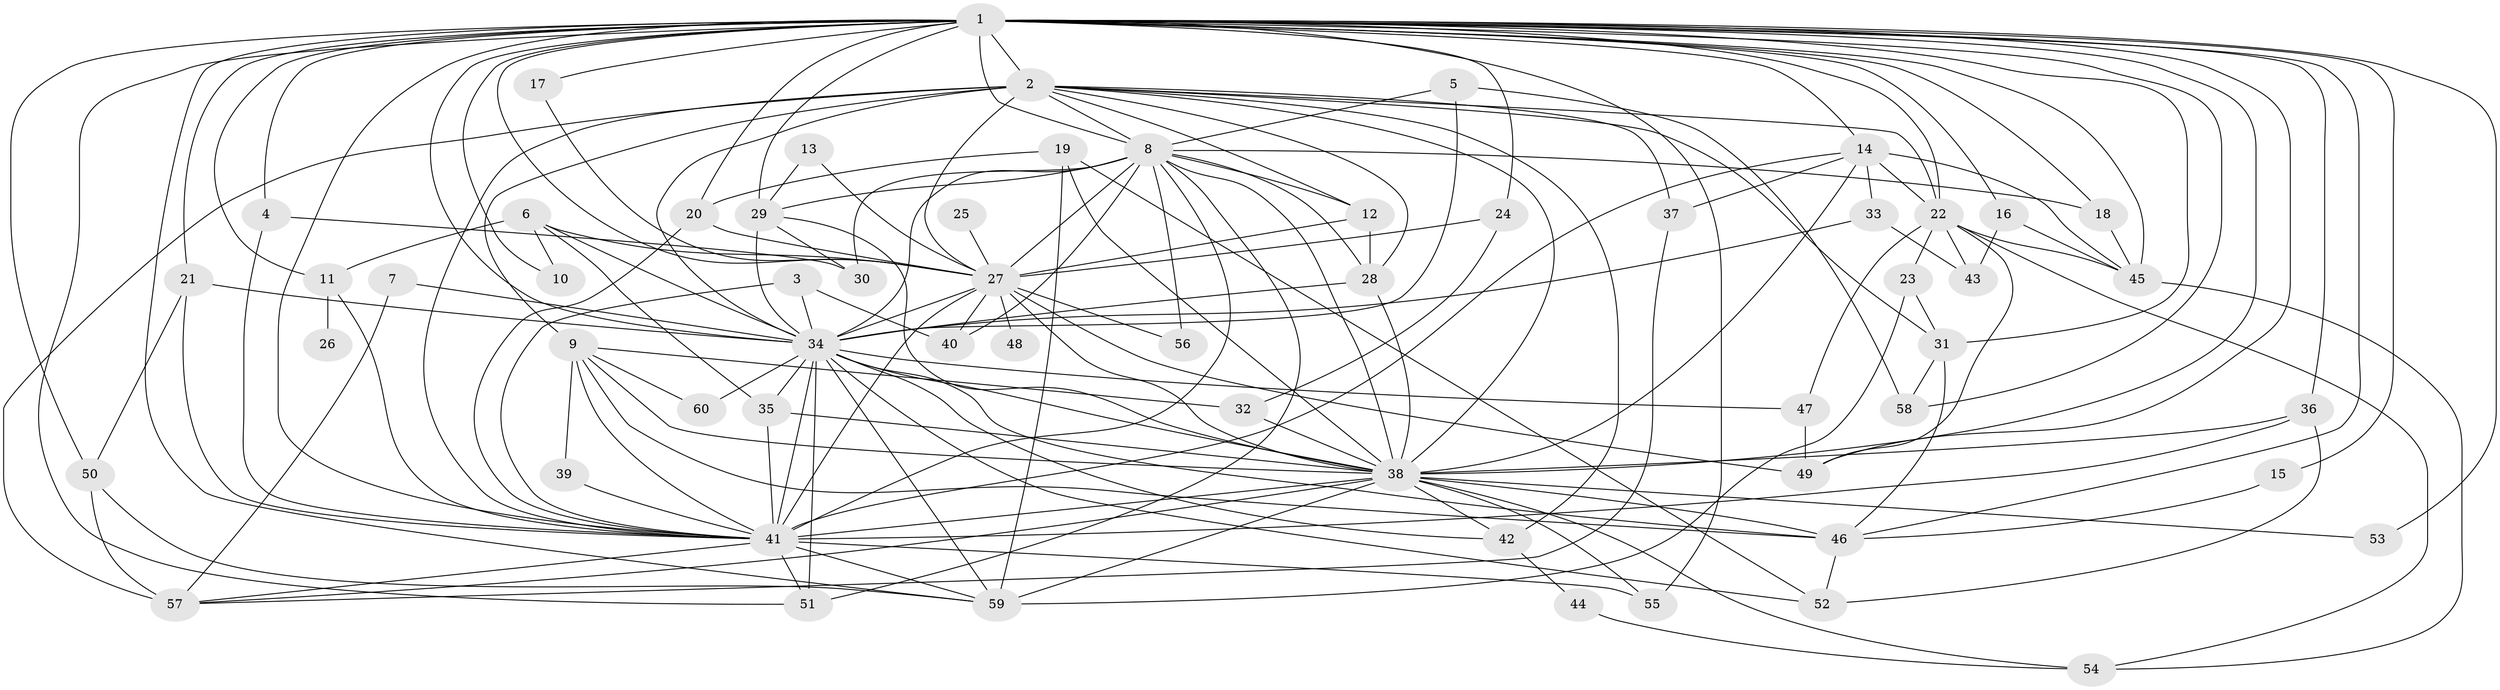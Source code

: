 // original degree distribution, {21: 0.008333333333333333, 19: 0.016666666666666666, 28: 0.016666666666666666, 27: 0.008333333333333333, 13: 0.008333333333333333, 18: 0.008333333333333333, 14: 0.008333333333333333, 25: 0.008333333333333333, 4: 0.13333333333333333, 7: 0.03333333333333333, 6: 0.03333333333333333, 5: 0.025, 3: 0.175, 2: 0.5166666666666667}
// Generated by graph-tools (version 1.1) at 2025/01/03/09/25 03:01:18]
// undirected, 60 vertices, 166 edges
graph export_dot {
graph [start="1"]
  node [color=gray90,style=filled];
  1;
  2;
  3;
  4;
  5;
  6;
  7;
  8;
  9;
  10;
  11;
  12;
  13;
  14;
  15;
  16;
  17;
  18;
  19;
  20;
  21;
  22;
  23;
  24;
  25;
  26;
  27;
  28;
  29;
  30;
  31;
  32;
  33;
  34;
  35;
  36;
  37;
  38;
  39;
  40;
  41;
  42;
  43;
  44;
  45;
  46;
  47;
  48;
  49;
  50;
  51;
  52;
  53;
  54;
  55;
  56;
  57;
  58;
  59;
  60;
  1 -- 2 [weight=4.0];
  1 -- 4 [weight=1.0];
  1 -- 8 [weight=3.0];
  1 -- 10 [weight=1.0];
  1 -- 11 [weight=1.0];
  1 -- 14 [weight=1.0];
  1 -- 15 [weight=1.0];
  1 -- 16 [weight=1.0];
  1 -- 17 [weight=1.0];
  1 -- 18 [weight=1.0];
  1 -- 20 [weight=1.0];
  1 -- 21 [weight=1.0];
  1 -- 22 [weight=1.0];
  1 -- 24 [weight=1.0];
  1 -- 27 [weight=3.0];
  1 -- 29 [weight=1.0];
  1 -- 31 [weight=1.0];
  1 -- 34 [weight=2.0];
  1 -- 36 [weight=1.0];
  1 -- 38 [weight=3.0];
  1 -- 41 [weight=4.0];
  1 -- 45 [weight=1.0];
  1 -- 46 [weight=1.0];
  1 -- 49 [weight=1.0];
  1 -- 50 [weight=1.0];
  1 -- 51 [weight=1.0];
  1 -- 53 [weight=1.0];
  1 -- 55 [weight=1.0];
  1 -- 58 [weight=1.0];
  1 -- 59 [weight=1.0];
  2 -- 8 [weight=2.0];
  2 -- 9 [weight=1.0];
  2 -- 12 [weight=1.0];
  2 -- 22 [weight=1.0];
  2 -- 27 [weight=2.0];
  2 -- 28 [weight=1.0];
  2 -- 31 [weight=1.0];
  2 -- 34 [weight=2.0];
  2 -- 37 [weight=1.0];
  2 -- 38 [weight=2.0];
  2 -- 41 [weight=4.0];
  2 -- 42 [weight=1.0];
  2 -- 57 [weight=2.0];
  3 -- 34 [weight=1.0];
  3 -- 40 [weight=1.0];
  3 -- 41 [weight=1.0];
  4 -- 30 [weight=1.0];
  4 -- 41 [weight=1.0];
  5 -- 8 [weight=1.0];
  5 -- 34 [weight=1.0];
  5 -- 58 [weight=1.0];
  6 -- 10 [weight=1.0];
  6 -- 11 [weight=1.0];
  6 -- 27 [weight=1.0];
  6 -- 34 [weight=1.0];
  6 -- 35 [weight=1.0];
  7 -- 34 [weight=1.0];
  7 -- 57 [weight=1.0];
  8 -- 12 [weight=1.0];
  8 -- 18 [weight=1.0];
  8 -- 27 [weight=1.0];
  8 -- 28 [weight=1.0];
  8 -- 29 [weight=1.0];
  8 -- 30 [weight=1.0];
  8 -- 34 [weight=1.0];
  8 -- 38 [weight=1.0];
  8 -- 40 [weight=1.0];
  8 -- 41 [weight=2.0];
  8 -- 51 [weight=1.0];
  8 -- 56 [weight=1.0];
  9 -- 32 [weight=1.0];
  9 -- 38 [weight=1.0];
  9 -- 39 [weight=1.0];
  9 -- 41 [weight=1.0];
  9 -- 46 [weight=1.0];
  9 -- 60 [weight=1.0];
  11 -- 26 [weight=1.0];
  11 -- 41 [weight=1.0];
  12 -- 27 [weight=1.0];
  12 -- 28 [weight=1.0];
  13 -- 27 [weight=1.0];
  13 -- 29 [weight=1.0];
  14 -- 22 [weight=1.0];
  14 -- 33 [weight=1.0];
  14 -- 37 [weight=1.0];
  14 -- 38 [weight=1.0];
  14 -- 41 [weight=1.0];
  14 -- 45 [weight=1.0];
  15 -- 46 [weight=1.0];
  16 -- 43 [weight=1.0];
  16 -- 45 [weight=1.0];
  17 -- 27 [weight=1.0];
  18 -- 45 [weight=1.0];
  19 -- 20 [weight=1.0];
  19 -- 38 [weight=1.0];
  19 -- 52 [weight=1.0];
  19 -- 59 [weight=1.0];
  20 -- 27 [weight=1.0];
  20 -- 41 [weight=1.0];
  21 -- 34 [weight=1.0];
  21 -- 41 [weight=1.0];
  21 -- 50 [weight=1.0];
  22 -- 23 [weight=1.0];
  22 -- 43 [weight=1.0];
  22 -- 45 [weight=1.0];
  22 -- 47 [weight=1.0];
  22 -- 49 [weight=1.0];
  22 -- 54 [weight=1.0];
  23 -- 31 [weight=1.0];
  23 -- 59 [weight=1.0];
  24 -- 27 [weight=1.0];
  24 -- 32 [weight=1.0];
  25 -- 27 [weight=1.0];
  27 -- 34 [weight=1.0];
  27 -- 38 [weight=1.0];
  27 -- 40 [weight=1.0];
  27 -- 41 [weight=3.0];
  27 -- 48 [weight=1.0];
  27 -- 49 [weight=2.0];
  27 -- 56 [weight=1.0];
  28 -- 34 [weight=1.0];
  28 -- 38 [weight=1.0];
  29 -- 30 [weight=1.0];
  29 -- 34 [weight=1.0];
  29 -- 38 [weight=1.0];
  31 -- 46 [weight=1.0];
  31 -- 58 [weight=1.0];
  32 -- 38 [weight=1.0];
  33 -- 34 [weight=1.0];
  33 -- 43 [weight=1.0];
  34 -- 35 [weight=1.0];
  34 -- 38 [weight=1.0];
  34 -- 41 [weight=3.0];
  34 -- 42 [weight=1.0];
  34 -- 46 [weight=3.0];
  34 -- 47 [weight=1.0];
  34 -- 51 [weight=1.0];
  34 -- 52 [weight=1.0];
  34 -- 59 [weight=1.0];
  34 -- 60 [weight=1.0];
  35 -- 38 [weight=1.0];
  35 -- 41 [weight=1.0];
  36 -- 38 [weight=1.0];
  36 -- 41 [weight=1.0];
  36 -- 52 [weight=1.0];
  37 -- 57 [weight=1.0];
  38 -- 41 [weight=4.0];
  38 -- 42 [weight=1.0];
  38 -- 46 [weight=1.0];
  38 -- 53 [weight=1.0];
  38 -- 54 [weight=1.0];
  38 -- 55 [weight=1.0];
  38 -- 57 [weight=1.0];
  38 -- 59 [weight=1.0];
  39 -- 41 [weight=1.0];
  41 -- 51 [weight=1.0];
  41 -- 55 [weight=1.0];
  41 -- 57 [weight=1.0];
  41 -- 59 [weight=1.0];
  42 -- 44 [weight=1.0];
  44 -- 54 [weight=1.0];
  45 -- 54 [weight=1.0];
  46 -- 52 [weight=1.0];
  47 -- 49 [weight=1.0];
  50 -- 57 [weight=1.0];
  50 -- 59 [weight=1.0];
}
